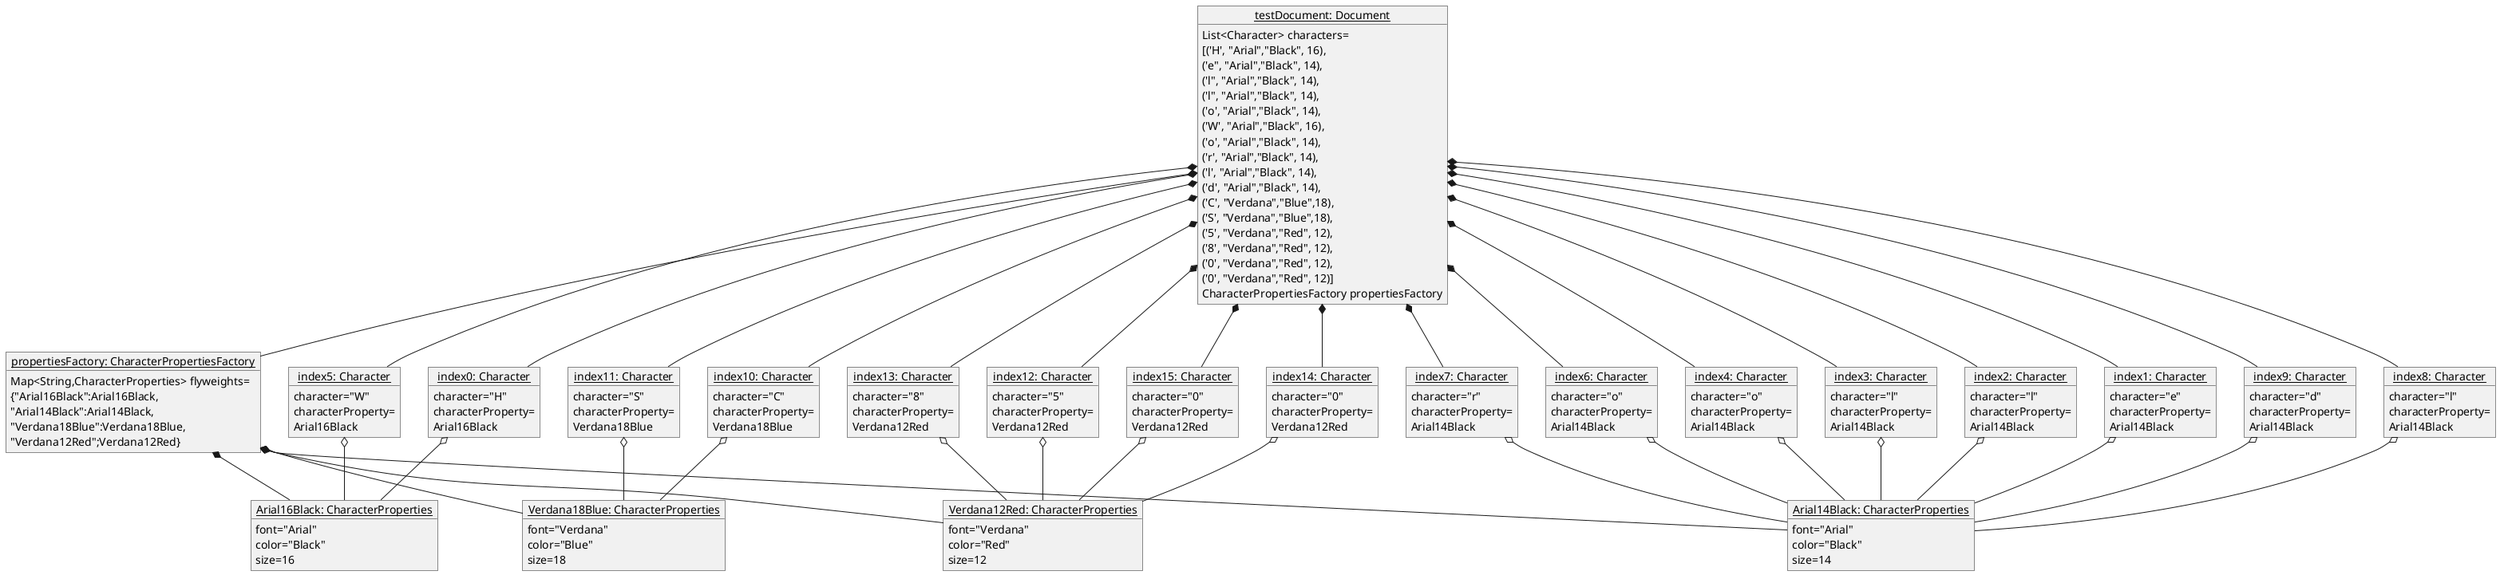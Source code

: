 @startuml
together {

   object "<u>index0: Character</u>" as Character0{
       character="H"
       characterProperty=
       Arial16Black
   }
   object "<u>index1: Character</u>" as Character1{
       character="e"
       characterProperty=
       Arial14Black
   }
   object "<u>index2: Character</u>" as Character2{
       character="l"
       characterProperty=
       Arial14Black
}
   object "<u>index3: Character</u>" as Character3{
       character="l"
       characterProperty=
       Arial14Black
   }
   object "<u>index4: Character</u>" as Character4{
       character="o"
       characterProperty=
       Arial14Black
   }
   object "<u>index5: Character</u>" as Character5{
       character="W"
       characterProperty=
       Arial16Black
   }
   object "<u>index6: Character</u>" as Character6{
       character="o"
       characterProperty=
       Arial14Black
   }
   object "<u>index7: Character</u>" as Character7{
       character="r"
       characterProperty=
       Arial14Black
   }
   object "<u>index8: Character</u>" as Character8{
       character="l"
       characterProperty=
       Arial14Black
   }
   object "<u>index9: Character</u>" as Character9{
       character="d"
       characterProperty=
       Arial14Black
   }
   object "<u>index10: Character</u>" as Character10{
       character="C"
       characterProperty=
       Verdana18Blue
   }
   object "<u>index11: Character</u>" as Character11{
       character="S"
       characterProperty=
       Verdana18Blue
   }
   object "<u>index12: Character</u>" as Character12{
       character="5"
       characterProperty=
       Verdana12Red
   }
   object "<u>index13: Character</u>" as Character13{
       character="8"
       characterProperty=
       Verdana12Red
   }
   object "<u>index14: Character</u>" as Character14{
       character="0"
       characterProperty=
Verdana12Red
   }
   object "<u>index15: Character</u>" as Character15{
       character="0"
       characterProperty=
       Verdana12Red
   }
}
object "<u>Arial16Black: CharacterProperties</u>" as Arial16Black{
   font="Arial"
   color="Black"
   size=16
}
object "<u>Arial14Black: CharacterProperties</u>" as Arial14Black{
   font="Arial"
   color="Black"
   size=14
}
object "<u>Verdana18Blue: CharacterProperties</u>" as Verdana18Blue{
   font="Verdana"
   color="Blue"
   size=18
}
object "<u>Verdana12Red: CharacterProperties</u>" as Verdana12Red{
   font="Verdana"
   color="Red"
   size=12
}


Character0 o-- Arial16Black
Character1 o--Arial14Black
Character2 o-- Arial14Black
Character3 o--Arial14Black
Character4 o-- Arial14Black
Character5 o-- Arial16Black
Character6 o-- Arial14Black
Character7 o--Arial14Black
Character8 o-- Arial14Black
Character9 o-- Arial14Black
Character10 o--Verdana18Blue
Character11 o-- Verdana18Blue
Character12 o-- Verdana12Red
Character13 o-- Verdana12Red
Character14 o--Verdana12Red
Character15 o-- Verdana12Red

object "<u>testDocument: Document</u>" as Document{
 List<Character> characters=
 [('H', "Arial","Black", 16),
 ('e", "Arial","Black", 14),
 ('l", "Arial","Black", 14),
 ('l", "Arial","Black", 14),
 ('o', "Arial","Black", 14),
 ('W', "Arial","Black", 16),
 ('o', "Arial","Black", 14),
 ('r', "Arial","Black", 14),
 ('l', "Arial","Black", 14),
 ('d', "Arial","Black", 14),
 ('C', "Verdana","Blue",18),
 ('S', "Verdana","Blue",18),
 ('5', "Verdana","Red", 12),
 ('8', "Verdana","Red", 12),
 ('0', "Verdana","Red", 12),
 ('0', "Verdana","Red", 12)]

 CharacterPropertiesFactory propertiesFactory
}
object "<u>propertiesFactory: CharacterPropertiesFactory</u>" as flyweightFactory{
   Map<String,CharacterProperties> flyweights=
   {"Arial16Black":Arial16Black,
    "Arial14Black":Arial14Black,
    "Verdana18Blue":Verdana18Blue,
    "Verdana12Red";Verdana12Red}
}

Document *--flyweightFactory

flyweightFactory *--Arial16Black
flyweightFactory *--Arial14Black
flyweightFactory *--Verdana18Blue
flyweightFactory *--Verdana12Red

Document *-- Character0
Document *-- Character1
Document *-- Character2
Document *-- Character3
Document *-- Character4
Document *-- Character5
Document *-- Character6
Document *-- Character7
Document *-- Character8
Document *-- Character9
Document *-- Character10
Document *-- Character11
Document *-- Character12
Document *-- Character13
Document *-- Character14
Document *-- Character15

@enduml

